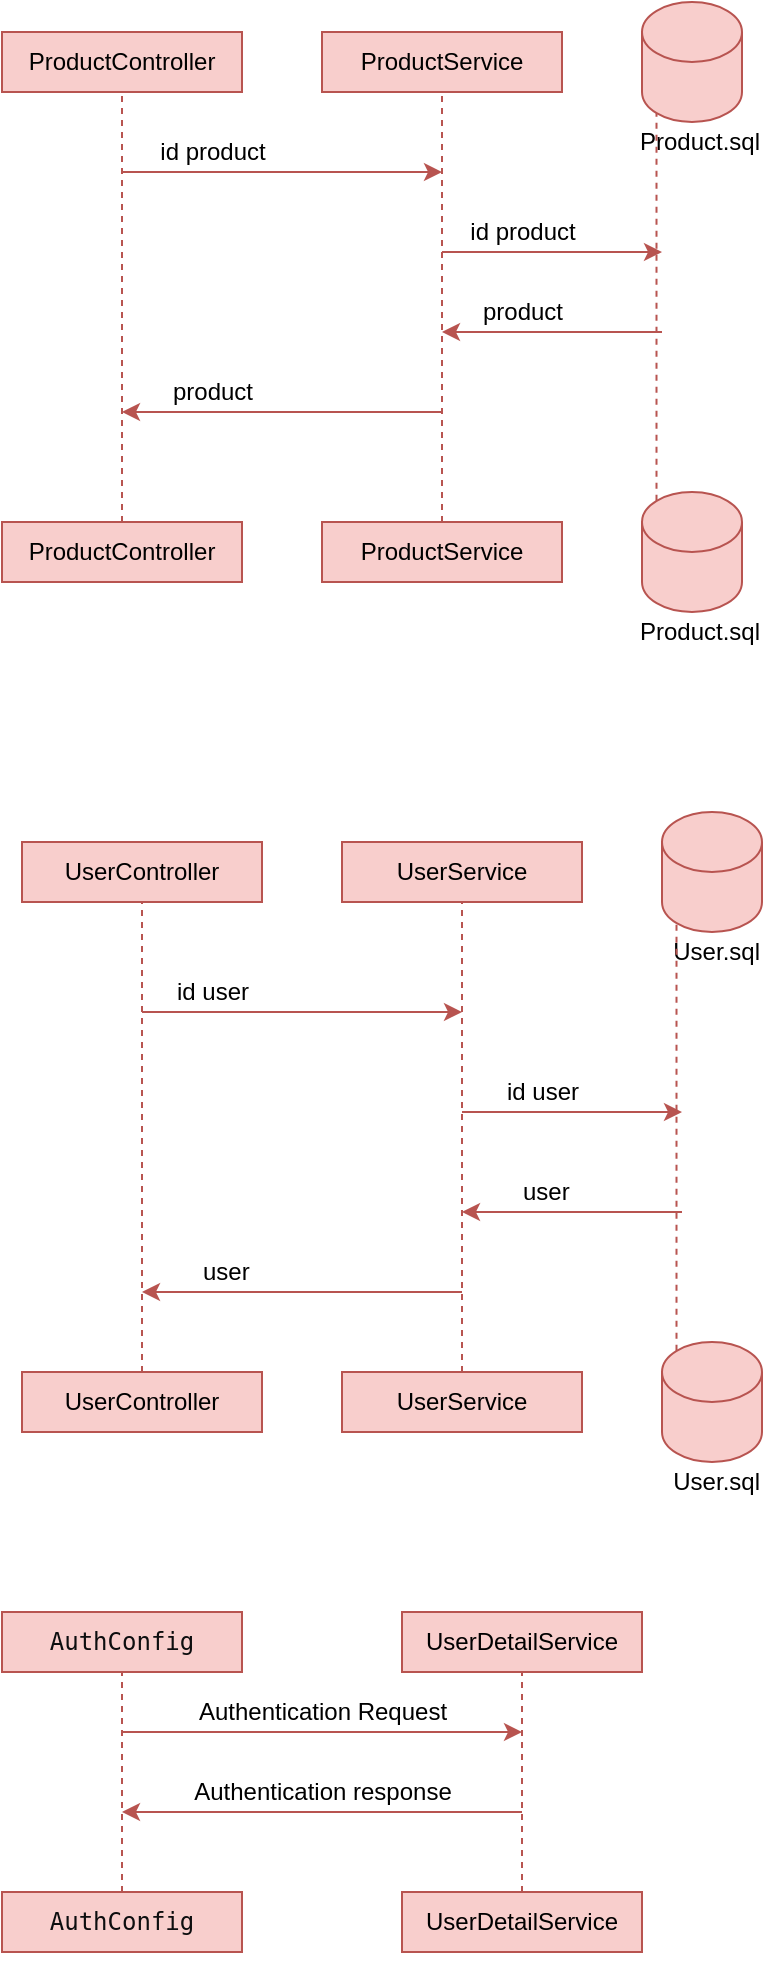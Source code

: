 <mxfile version="18.0.1" type="device"><diagram id="h0Jn4uij1P-EqBtuj5wc" name="Страница 1"><mxGraphModel dx="1102" dy="865" grid="1" gridSize="10" guides="1" tooltips="1" connect="1" arrows="1" fold="1" page="1" pageScale="1" pageWidth="827" pageHeight="1169" math="0" shadow="0"><root><mxCell id="0"/><mxCell id="1" parent="0"/><mxCell id="xNZ4FMXTOKRo0bP9WSxY-1" value="&lt;span style=&quot;&quot;&gt;ProductController&lt;/span&gt;" style="rounded=0;whiteSpace=wrap;html=1;fillColor=#f8cecc;strokeColor=#b85450;" vertex="1" parent="1"><mxGeometry x="80" y="90" width="120" height="30" as="geometry"/></mxCell><mxCell id="xNZ4FMXTOKRo0bP9WSxY-2" value="&lt;span style=&quot;&quot;&gt;ProductService&lt;/span&gt;" style="rounded=0;whiteSpace=wrap;html=1;fillColor=#f8cecc;strokeColor=#b85450;" vertex="1" parent="1"><mxGeometry x="240" y="90" width="120" height="30" as="geometry"/></mxCell><mxCell id="xNZ4FMXTOKRo0bP9WSxY-3" value="" style="shape=cylinder3;whiteSpace=wrap;html=1;boundedLbl=1;backgroundOutline=1;size=15;fillColor=#f8cecc;strokeColor=#b85450;" vertex="1" parent="1"><mxGeometry x="400" y="75" width="50" height="60" as="geometry"/></mxCell><mxCell id="xNZ4FMXTOKRo0bP9WSxY-5" value="ProductController" style="rounded=0;whiteSpace=wrap;html=1;fillColor=#f8cecc;strokeColor=#b85450;" vertex="1" parent="1"><mxGeometry x="80" y="335" width="120" height="30" as="geometry"/></mxCell><mxCell id="xNZ4FMXTOKRo0bP9WSxY-6" value="ProductService" style="rounded=0;whiteSpace=wrap;html=1;fillColor=#f8cecc;strokeColor=#b85450;" vertex="1" parent="1"><mxGeometry x="240" y="335" width="120" height="30" as="geometry"/></mxCell><mxCell id="xNZ4FMXTOKRo0bP9WSxY-7" value="" style="shape=cylinder3;whiteSpace=wrap;html=1;boundedLbl=1;backgroundOutline=1;size=15;fillColor=#f8cecc;strokeColor=#b85450;" vertex="1" parent="1"><mxGeometry x="400" y="320" width="50" height="60" as="geometry"/></mxCell><mxCell id="xNZ4FMXTOKRo0bP9WSxY-8" value="&lt;span style=&quot;&quot;&gt;UserController&lt;/span&gt;" style="rounded=0;whiteSpace=wrap;html=1;fillColor=#f8cecc;strokeColor=#b85450;" vertex="1" parent="1"><mxGeometry x="90" y="495" width="120" height="30" as="geometry"/></mxCell><mxCell id="xNZ4FMXTOKRo0bP9WSxY-9" value="&lt;span style=&quot;&quot;&gt;UserService&lt;/span&gt;" style="rounded=0;whiteSpace=wrap;html=1;fillColor=#f8cecc;strokeColor=#b85450;" vertex="1" parent="1"><mxGeometry x="250" y="495" width="120" height="30" as="geometry"/></mxCell><mxCell id="xNZ4FMXTOKRo0bP9WSxY-10" value="" style="shape=cylinder3;whiteSpace=wrap;html=1;boundedLbl=1;backgroundOutline=1;size=15;fillColor=#f8cecc;strokeColor=#b85450;" vertex="1" parent="1"><mxGeometry x="410" y="480" width="50" height="60" as="geometry"/></mxCell><mxCell id="xNZ4FMXTOKRo0bP9WSxY-11" value="&lt;span style=&quot;&quot;&gt;UserController&lt;/span&gt;" style="rounded=0;whiteSpace=wrap;html=1;fillColor=#f8cecc;strokeColor=#b85450;" vertex="1" parent="1"><mxGeometry x="90" y="760" width="120" height="30" as="geometry"/></mxCell><mxCell id="xNZ4FMXTOKRo0bP9WSxY-12" value="&lt;span style=&quot;&quot;&gt;UserService&lt;/span&gt;" style="rounded=0;whiteSpace=wrap;html=1;fillColor=#f8cecc;strokeColor=#b85450;" vertex="1" parent="1"><mxGeometry x="250" y="760" width="120" height="30" as="geometry"/></mxCell><mxCell id="xNZ4FMXTOKRo0bP9WSxY-13" value="" style="shape=cylinder3;whiteSpace=wrap;html=1;boundedLbl=1;backgroundOutline=1;size=15;fillColor=#f8cecc;strokeColor=#b85450;" vertex="1" parent="1"><mxGeometry x="410" y="745" width="50" height="60" as="geometry"/></mxCell><mxCell id="xNZ4FMXTOKRo0bP9WSxY-14" value="Product.sql" style="text;html=1;align=right;verticalAlign=middle;resizable=0;points=[];autosize=1;strokeColor=none;fillColor=none;" vertex="1" parent="1"><mxGeometry x="380" y="380" width="80" height="20" as="geometry"/></mxCell><mxCell id="xNZ4FMXTOKRo0bP9WSxY-15" value="&lt;div style=&quot;text-align: justify;&quot;&gt;&lt;br&gt;&lt;/div&gt;" style="text;html=1;align=right;verticalAlign=middle;resizable=0;points=[];autosize=1;" vertex="1" parent="1"><mxGeometry x="440" y="540" width="20" height="20" as="geometry"/></mxCell><mxCell id="xNZ4FMXTOKRo0bP9WSxY-16" value="&lt;span style=&quot;&quot;&gt;Product.sql&lt;/span&gt;" style="text;html=1;align=right;verticalAlign=middle;resizable=0;points=[];autosize=1;strokeColor=none;fillColor=none;" vertex="1" parent="1"><mxGeometry x="380" y="135" width="80" height="20" as="geometry"/></mxCell><mxCell id="xNZ4FMXTOKRo0bP9WSxY-17" value="User.sql" style="text;html=1;align=right;verticalAlign=middle;resizable=0;points=[];autosize=1;" vertex="1" parent="1"><mxGeometry x="400" y="540" width="60" height="20" as="geometry"/></mxCell><mxCell id="xNZ4FMXTOKRo0bP9WSxY-18" value="&lt;span style=&quot;&quot;&gt;User.sql&lt;/span&gt;" style="text;html=1;align=right;verticalAlign=middle;resizable=0;points=[];autosize=1;strokeColor=none;fillColor=none;" vertex="1" parent="1"><mxGeometry x="400" y="805" width="60" height="20" as="geometry"/></mxCell><mxCell id="xNZ4FMXTOKRo0bP9WSxY-22" value="" style="endArrow=none;dashed=1;html=1;rounded=0;entryX=0.5;entryY=1;entryDx=0;entryDy=0;exitX=0.5;exitY=0;exitDx=0;exitDy=0;fillColor=#f8cecc;strokeColor=#b85450;" edge="1" parent="1" source="xNZ4FMXTOKRo0bP9WSxY-5" target="xNZ4FMXTOKRo0bP9WSxY-1"><mxGeometry width="50" height="50" relative="1" as="geometry"><mxPoint x="550" y="470" as="sourcePoint"/><mxPoint x="600" y="420" as="targetPoint"/></mxGeometry></mxCell><mxCell id="xNZ4FMXTOKRo0bP9WSxY-23" value="" style="endArrow=none;dashed=1;html=1;rounded=0;entryX=0.5;entryY=1;entryDx=0;entryDy=0;fillColor=#f8cecc;strokeColor=#b85450;" edge="1" parent="1" source="xNZ4FMXTOKRo0bP9WSxY-6" target="xNZ4FMXTOKRo0bP9WSxY-2"><mxGeometry width="50" height="50" relative="1" as="geometry"><mxPoint x="150" y="345" as="sourcePoint"/><mxPoint x="150" y="130" as="targetPoint"/></mxGeometry></mxCell><mxCell id="xNZ4FMXTOKRo0bP9WSxY-24" value="" style="endArrow=none;dashed=1;html=1;rounded=0;entryX=0.145;entryY=1;entryDx=0;entryDy=-4.35;exitX=0.145;exitY=0;exitDx=0;exitDy=4.35;fillColor=#f8cecc;strokeColor=#b85450;entryPerimeter=0;exitPerimeter=0;" edge="1" parent="1" source="xNZ4FMXTOKRo0bP9WSxY-7" target="xNZ4FMXTOKRo0bP9WSxY-3"><mxGeometry width="50" height="50" relative="1" as="geometry"><mxPoint x="160" y="355" as="sourcePoint"/><mxPoint x="160" y="140" as="targetPoint"/></mxGeometry></mxCell><mxCell id="xNZ4FMXTOKRo0bP9WSxY-25" value="" style="endArrow=none;dashed=1;html=1;rounded=0;entryX=0.5;entryY=1;entryDx=0;entryDy=0;exitX=0.5;exitY=0;exitDx=0;exitDy=0;fillColor=#f8cecc;strokeColor=#b85450;" edge="1" parent="1" source="xNZ4FMXTOKRo0bP9WSxY-11" target="xNZ4FMXTOKRo0bP9WSxY-8"><mxGeometry width="50" height="50" relative="1" as="geometry"><mxPoint x="170" y="365" as="sourcePoint"/><mxPoint x="170" y="150" as="targetPoint"/></mxGeometry></mxCell><mxCell id="xNZ4FMXTOKRo0bP9WSxY-26" value="" style="endArrow=none;dashed=1;html=1;rounded=0;entryX=0.5;entryY=1;entryDx=0;entryDy=0;exitX=0.5;exitY=0;exitDx=0;exitDy=0;fillColor=#f8cecc;strokeColor=#b85450;" edge="1" parent="1" source="xNZ4FMXTOKRo0bP9WSxY-12" target="xNZ4FMXTOKRo0bP9WSxY-9"><mxGeometry width="50" height="50" relative="1" as="geometry"><mxPoint x="180" y="375" as="sourcePoint"/><mxPoint x="180" y="160" as="targetPoint"/></mxGeometry></mxCell><mxCell id="xNZ4FMXTOKRo0bP9WSxY-27" value="" style="endArrow=none;dashed=1;html=1;rounded=0;entryX=0.145;entryY=1;entryDx=0;entryDy=-4.35;exitX=0.145;exitY=0;exitDx=0;exitDy=4.35;fillColor=#f8cecc;strokeColor=#b85450;entryPerimeter=0;exitPerimeter=0;" edge="1" parent="1" source="xNZ4FMXTOKRo0bP9WSxY-13" target="xNZ4FMXTOKRo0bP9WSxY-10"><mxGeometry width="50" height="50" relative="1" as="geometry"><mxPoint x="190" y="385" as="sourcePoint"/><mxPoint x="190" y="170" as="targetPoint"/></mxGeometry></mxCell><mxCell id="xNZ4FMXTOKRo0bP9WSxY-28" value="" style="endArrow=classic;html=1;rounded=0;fillColor=#f8cecc;strokeColor=#b85450;" edge="1" parent="1"><mxGeometry width="50" height="50" relative="1" as="geometry"><mxPoint x="140" y="160" as="sourcePoint"/><mxPoint x="300" y="160" as="targetPoint"/></mxGeometry></mxCell><mxCell id="xNZ4FMXTOKRo0bP9WSxY-29" value="" style="endArrow=classic;html=1;rounded=0;fillColor=#f8cecc;strokeColor=#b85450;" edge="1" parent="1"><mxGeometry width="50" height="50" relative="1" as="geometry"><mxPoint x="300" y="200" as="sourcePoint"/><mxPoint x="410" y="200" as="targetPoint"/></mxGeometry></mxCell><mxCell id="xNZ4FMXTOKRo0bP9WSxY-30" value="" style="endArrow=classic;html=1;rounded=0;fillColor=#f8cecc;strokeColor=#b85450;" edge="1" parent="1"><mxGeometry width="50" height="50" relative="1" as="geometry"><mxPoint x="410" y="240" as="sourcePoint"/><mxPoint x="300" y="240" as="targetPoint"/></mxGeometry></mxCell><mxCell id="xNZ4FMXTOKRo0bP9WSxY-31" value="" style="endArrow=classic;html=1;rounded=0;fillColor=#f8cecc;strokeColor=#b85450;" edge="1" parent="1"><mxGeometry width="50" height="50" relative="1" as="geometry"><mxPoint x="300" y="280" as="sourcePoint"/><mxPoint x="140" y="280" as="targetPoint"/></mxGeometry></mxCell><mxCell id="xNZ4FMXTOKRo0bP9WSxY-41" value="" style="endArrow=classic;html=1;rounded=0;fillColor=#f8cecc;strokeColor=#b85450;" edge="1" parent="1"><mxGeometry width="50" height="50" relative="1" as="geometry"><mxPoint x="150" y="580" as="sourcePoint"/><mxPoint x="310" y="580" as="targetPoint"/></mxGeometry></mxCell><mxCell id="xNZ4FMXTOKRo0bP9WSxY-42" value="" style="endArrow=classic;html=1;rounded=0;fillColor=#f8cecc;strokeColor=#b85450;" edge="1" parent="1"><mxGeometry width="50" height="50" relative="1" as="geometry"><mxPoint x="310" y="630" as="sourcePoint"/><mxPoint x="420" y="630" as="targetPoint"/></mxGeometry></mxCell><mxCell id="xNZ4FMXTOKRo0bP9WSxY-43" value="" style="endArrow=classic;html=1;rounded=0;fillColor=#f8cecc;strokeColor=#b85450;" edge="1" parent="1"><mxGeometry width="50" height="50" relative="1" as="geometry"><mxPoint x="420" y="680" as="sourcePoint"/><mxPoint x="310" y="680" as="targetPoint"/></mxGeometry></mxCell><mxCell id="xNZ4FMXTOKRo0bP9WSxY-44" value="" style="endArrow=classic;html=1;rounded=0;fillColor=#f8cecc;strokeColor=#b85450;" edge="1" parent="1"><mxGeometry width="50" height="50" relative="1" as="geometry"><mxPoint x="310" y="720" as="sourcePoint"/><mxPoint x="150" y="720" as="targetPoint"/></mxGeometry></mxCell><mxCell id="xNZ4FMXTOKRo0bP9WSxY-45" value="id product" style="text;html=1;align=center;verticalAlign=middle;resizable=0;points=[];autosize=1;strokeColor=none;fillColor=none;" vertex="1" parent="1"><mxGeometry x="150" y="140" width="70" height="20" as="geometry"/></mxCell><mxCell id="xNZ4FMXTOKRo0bP9WSxY-46" value="id product" style="text;html=1;align=center;verticalAlign=middle;resizable=0;points=[];autosize=1;strokeColor=none;fillColor=none;" vertex="1" parent="1"><mxGeometry x="305" y="180" width="70" height="20" as="geometry"/></mxCell><mxCell id="xNZ4FMXTOKRo0bP9WSxY-47" value="product" style="text;html=1;align=center;verticalAlign=middle;resizable=0;points=[];autosize=1;strokeColor=none;fillColor=none;" vertex="1" parent="1"><mxGeometry x="310" y="220" width="60" height="20" as="geometry"/></mxCell><mxCell id="xNZ4FMXTOKRo0bP9WSxY-48" value="product" style="text;html=1;align=center;verticalAlign=middle;resizable=0;points=[];autosize=1;strokeColor=none;fillColor=none;" vertex="1" parent="1"><mxGeometry x="155" y="260" width="60" height="20" as="geometry"/></mxCell><mxCell id="xNZ4FMXTOKRo0bP9WSxY-50" value="id user" style="text;html=1;align=center;verticalAlign=middle;resizable=0;points=[];autosize=1;strokeColor=none;fillColor=none;" vertex="1" parent="1"><mxGeometry x="160" y="560" width="50" height="20" as="geometry"/></mxCell><mxCell id="xNZ4FMXTOKRo0bP9WSxY-52" value="id user" style="text;html=1;align=center;verticalAlign=middle;resizable=0;points=[];autosize=1;strokeColor=none;fillColor=none;" vertex="1" parent="1"><mxGeometry x="325" y="610" width="50" height="20" as="geometry"/></mxCell><mxCell id="xNZ4FMXTOKRo0bP9WSxY-54" value="&amp;nbsp;user" style="text;html=1;align=center;verticalAlign=middle;resizable=0;points=[];autosize=1;strokeColor=none;fillColor=none;" vertex="1" parent="1"><mxGeometry x="330" y="660" width="40" height="20" as="geometry"/></mxCell><mxCell id="xNZ4FMXTOKRo0bP9WSxY-55" value="&amp;nbsp;user" style="text;html=1;align=center;verticalAlign=middle;resizable=0;points=[];autosize=1;strokeColor=none;fillColor=none;" vertex="1" parent="1"><mxGeometry x="170" y="700" width="40" height="20" as="geometry"/></mxCell><mxCell id="xNZ4FMXTOKRo0bP9WSxY-56" value="&lt;pre style=&quot;font-family: &amp;quot;JetBrains Mono&amp;quot;, monospace;&quot;&gt;&lt;font style=&quot;&quot; color=&quot;#0d0e0f&quot;&gt;AuthConfig&lt;/font&gt;&lt;/pre&gt;" style="rounded=0;whiteSpace=wrap;html=1;fillColor=#f8cecc;strokeColor=#b85450;" vertex="1" parent="1"><mxGeometry x="80" y="880" width="120" height="30" as="geometry"/></mxCell><mxCell id="xNZ4FMXTOKRo0bP9WSxY-57" value="&lt;span style=&quot;&quot;&gt;UserDetailService&lt;/span&gt;" style="rounded=0;whiteSpace=wrap;html=1;fillColor=#f8cecc;strokeColor=#b85450;" vertex="1" parent="1"><mxGeometry x="280" y="880" width="120" height="30" as="geometry"/></mxCell><mxCell id="xNZ4FMXTOKRo0bP9WSxY-58" value="&lt;pre style=&quot;font-family: &amp;quot;JetBrains Mono&amp;quot;, monospace;&quot;&gt;&lt;font color=&quot;#0d0e0f&quot;&gt;AuthConfig&lt;/font&gt;&lt;/pre&gt;" style="rounded=0;whiteSpace=wrap;html=1;fillColor=#f8cecc;strokeColor=#b85450;" vertex="1" parent="1"><mxGeometry x="80" y="1020" width="120" height="30" as="geometry"/></mxCell><mxCell id="xNZ4FMXTOKRo0bP9WSxY-59" value="&lt;span style=&quot;&quot;&gt;UserDetailService&lt;/span&gt;" style="rounded=0;whiteSpace=wrap;html=1;fillColor=#f8cecc;strokeColor=#b85450;" vertex="1" parent="1"><mxGeometry x="280" y="1020" width="120" height="30" as="geometry"/></mxCell><mxCell id="xNZ4FMXTOKRo0bP9WSxY-61" value="" style="endArrow=none;dashed=1;html=1;rounded=0;exitX=0.5;exitY=0;exitDx=0;exitDy=0;entryX=0.5;entryY=1;entryDx=0;entryDy=0;fillColor=#f8cecc;strokeColor=#b85450;" edge="1" parent="1" source="xNZ4FMXTOKRo0bP9WSxY-58" target="xNZ4FMXTOKRo0bP9WSxY-56"><mxGeometry width="50" height="50" relative="1" as="geometry"><mxPoint x="390" y="970" as="sourcePoint"/><mxPoint x="440" y="920" as="targetPoint"/></mxGeometry></mxCell><mxCell id="xNZ4FMXTOKRo0bP9WSxY-62" value="" style="endArrow=none;dashed=1;html=1;rounded=0;exitX=0.5;exitY=0;exitDx=0;exitDy=0;entryX=0.5;entryY=1;entryDx=0;entryDy=0;fillColor=#f8cecc;strokeColor=#b85450;" edge="1" parent="1" source="xNZ4FMXTOKRo0bP9WSxY-59" target="xNZ4FMXTOKRo0bP9WSxY-57"><mxGeometry width="50" height="50" relative="1" as="geometry"><mxPoint x="150" y="1010" as="sourcePoint"/><mxPoint x="150" y="920" as="targetPoint"/></mxGeometry></mxCell><mxCell id="xNZ4FMXTOKRo0bP9WSxY-63" value="" style="endArrow=classic;html=1;rounded=0;fillColor=#f8cecc;strokeColor=#b85450;" edge="1" parent="1"><mxGeometry width="50" height="50" relative="1" as="geometry"><mxPoint x="140" y="940" as="sourcePoint"/><mxPoint x="340" y="940" as="targetPoint"/></mxGeometry></mxCell><mxCell id="xNZ4FMXTOKRo0bP9WSxY-64" value="" style="endArrow=classic;html=1;rounded=0;fillColor=#f8cecc;strokeColor=#b85450;" edge="1" parent="1"><mxGeometry width="50" height="50" relative="1" as="geometry"><mxPoint x="340" y="980" as="sourcePoint"/><mxPoint x="140" y="980" as="targetPoint"/></mxGeometry></mxCell><mxCell id="xNZ4FMXTOKRo0bP9WSxY-65" value="Authentication Request" style="text;html=1;align=center;verticalAlign=middle;resizable=0;points=[];autosize=1;strokeColor=none;fillColor=none;" vertex="1" parent="1"><mxGeometry x="170" y="920" width="140" height="20" as="geometry"/></mxCell><mxCell id="xNZ4FMXTOKRo0bP9WSxY-66" value="Authentication response" style="text;html=1;align=center;verticalAlign=middle;resizable=0;points=[];autosize=1;strokeColor=none;fillColor=none;" vertex="1" parent="1"><mxGeometry x="170" y="960" width="140" height="20" as="geometry"/></mxCell></root></mxGraphModel></diagram></mxfile>
